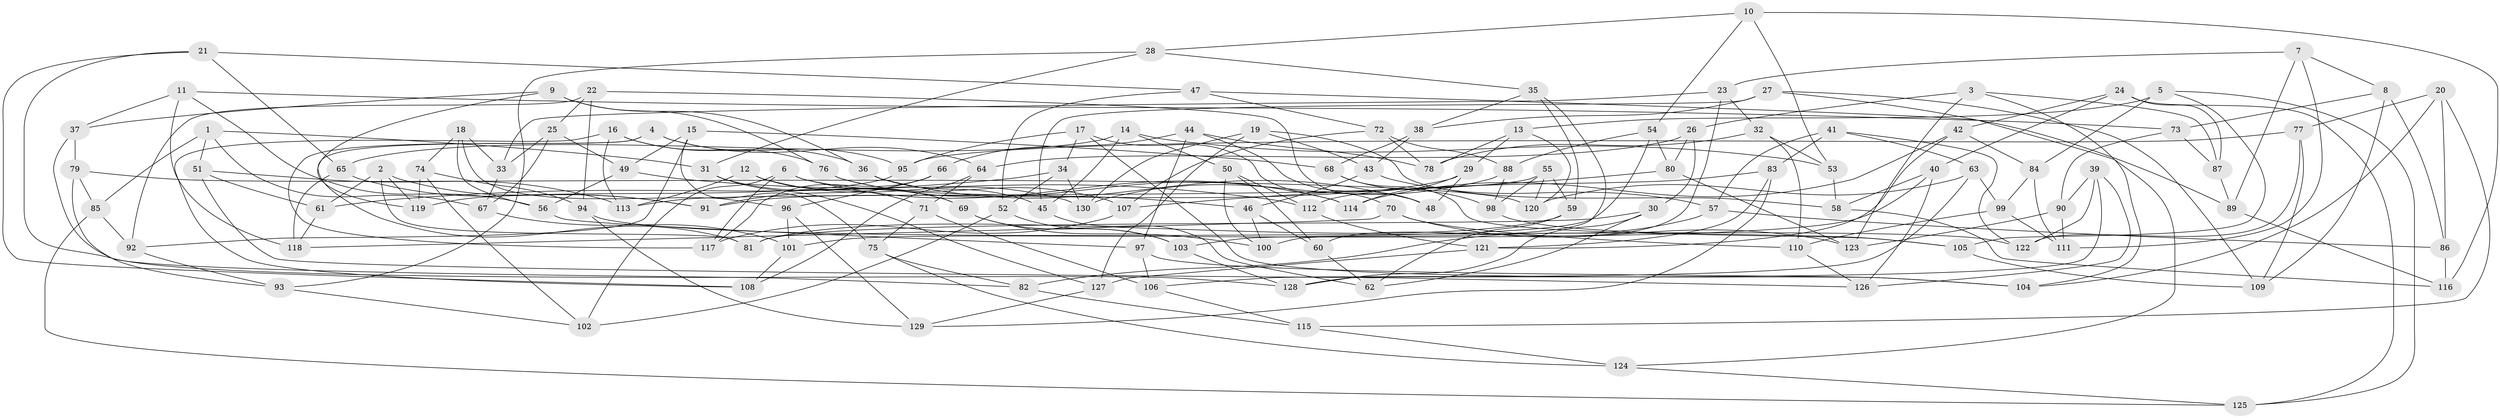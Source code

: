 // coarse degree distribution, {3: 0.07692307692307693, 4: 0.5384615384615384, 13: 0.038461538461538464, 5: 0.07692307692307693, 7: 0.019230769230769232, 6: 0.07692307692307693, 10: 0.07692307692307693, 9: 0.019230769230769232, 8: 0.057692307692307696, 12: 0.019230769230769232}
// Generated by graph-tools (version 1.1) at 2025/01/03/04/25 22:01:28]
// undirected, 130 vertices, 260 edges
graph export_dot {
graph [start="1"]
  node [color=gray90,style=filled];
  1;
  2;
  3;
  4;
  5;
  6;
  7;
  8;
  9;
  10;
  11;
  12;
  13;
  14;
  15;
  16;
  17;
  18;
  19;
  20;
  21;
  22;
  23;
  24;
  25;
  26;
  27;
  28;
  29;
  30;
  31;
  32;
  33;
  34;
  35;
  36;
  37;
  38;
  39;
  40;
  41;
  42;
  43;
  44;
  45;
  46;
  47;
  48;
  49;
  50;
  51;
  52;
  53;
  54;
  55;
  56;
  57;
  58;
  59;
  60;
  61;
  62;
  63;
  64;
  65;
  66;
  67;
  68;
  69;
  70;
  71;
  72;
  73;
  74;
  75;
  76;
  77;
  78;
  79;
  80;
  81;
  82;
  83;
  84;
  85;
  86;
  87;
  88;
  89;
  90;
  91;
  92;
  93;
  94;
  95;
  96;
  97;
  98;
  99;
  100;
  101;
  102;
  103;
  104;
  105;
  106;
  107;
  108;
  109;
  110;
  111;
  112;
  113;
  114;
  115;
  116;
  117;
  118;
  119;
  120;
  121;
  122;
  123;
  124;
  125;
  126;
  127;
  128;
  129;
  130;
  1 -- 67;
  1 -- 85;
  1 -- 31;
  1 -- 51;
  2 -- 91;
  2 -- 119;
  2 -- 61;
  2 -- 81;
  3 -- 123;
  3 -- 26;
  3 -- 87;
  3 -- 104;
  4 -- 117;
  4 -- 95;
  4 -- 81;
  4 -- 64;
  5 -- 125;
  5 -- 13;
  5 -- 105;
  5 -- 84;
  6 -- 117;
  6 -- 114;
  6 -- 46;
  6 -- 102;
  7 -- 23;
  7 -- 89;
  7 -- 111;
  7 -- 8;
  8 -- 109;
  8 -- 86;
  8 -- 73;
  9 -- 119;
  9 -- 36;
  9 -- 37;
  9 -- 76;
  10 -- 28;
  10 -- 53;
  10 -- 116;
  10 -- 54;
  11 -- 56;
  11 -- 118;
  11 -- 37;
  11 -- 73;
  12 -- 130;
  12 -- 71;
  12 -- 113;
  12 -- 69;
  13 -- 78;
  13 -- 120;
  13 -- 29;
  14 -- 50;
  14 -- 53;
  14 -- 45;
  14 -- 65;
  15 -- 68;
  15 -- 92;
  15 -- 49;
  15 -- 75;
  16 -- 36;
  16 -- 108;
  16 -- 76;
  16 -- 113;
  17 -- 34;
  17 -- 70;
  17 -- 104;
  17 -- 95;
  18 -- 96;
  18 -- 56;
  18 -- 33;
  18 -- 74;
  19 -- 127;
  19 -- 58;
  19 -- 43;
  19 -- 130;
  20 -- 86;
  20 -- 115;
  20 -- 104;
  20 -- 77;
  21 -- 128;
  21 -- 65;
  21 -- 108;
  21 -- 47;
  22 -- 92;
  22 -- 25;
  22 -- 94;
  22 -- 48;
  23 -- 60;
  23 -- 32;
  23 -- 33;
  24 -- 125;
  24 -- 87;
  24 -- 42;
  24 -- 40;
  25 -- 49;
  25 -- 67;
  25 -- 33;
  26 -- 30;
  26 -- 80;
  26 -- 64;
  27 -- 45;
  27 -- 109;
  27 -- 38;
  27 -- 124;
  28 -- 31;
  28 -- 93;
  28 -- 35;
  29 -- 114;
  29 -- 48;
  29 -- 91;
  30 -- 81;
  30 -- 62;
  30 -- 128;
  31 -- 127;
  31 -- 69;
  32 -- 110;
  32 -- 53;
  32 -- 78;
  33 -- 67;
  34 -- 52;
  34 -- 61;
  34 -- 130;
  35 -- 38;
  35 -- 100;
  35 -- 59;
  36 -- 45;
  36 -- 48;
  37 -- 79;
  37 -- 82;
  38 -- 43;
  38 -- 68;
  39 -- 128;
  39 -- 126;
  39 -- 90;
  39 -- 122;
  40 -- 58;
  40 -- 101;
  40 -- 126;
  41 -- 63;
  41 -- 122;
  41 -- 83;
  41 -- 57;
  42 -- 114;
  42 -- 84;
  42 -- 121;
  43 -- 46;
  43 -- 57;
  44 -- 97;
  44 -- 66;
  44 -- 48;
  44 -- 78;
  45 -- 62;
  46 -- 100;
  46 -- 60;
  47 -- 72;
  47 -- 52;
  47 -- 89;
  49 -- 112;
  49 -- 56;
  50 -- 60;
  50 -- 112;
  50 -- 100;
  51 -- 61;
  51 -- 113;
  51 -- 126;
  52 -- 102;
  52 -- 103;
  53 -- 58;
  54 -- 88;
  54 -- 80;
  54 -- 103;
  55 -- 113;
  55 -- 120;
  55 -- 98;
  55 -- 59;
  56 -- 97;
  57 -- 86;
  57 -- 82;
  58 -- 116;
  59 -- 62;
  59 -- 81;
  60 -- 62;
  61 -- 118;
  63 -- 106;
  63 -- 120;
  63 -- 99;
  64 -- 71;
  64 -- 108;
  65 -- 118;
  65 -- 91;
  66 -- 96;
  66 -- 91;
  66 -- 117;
  67 -- 101;
  68 -- 105;
  68 -- 98;
  69 -- 103;
  69 -- 100;
  70 -- 118;
  70 -- 123;
  70 -- 110;
  71 -- 75;
  71 -- 106;
  72 -- 78;
  72 -- 88;
  72 -- 107;
  73 -- 90;
  73 -- 87;
  74 -- 102;
  74 -- 94;
  74 -- 119;
  75 -- 124;
  75 -- 82;
  76 -- 107;
  76 -- 114;
  77 -- 109;
  77 -- 122;
  77 -- 95;
  79 -- 93;
  79 -- 85;
  79 -- 120;
  80 -- 107;
  80 -- 123;
  82 -- 115;
  83 -- 112;
  83 -- 121;
  83 -- 129;
  84 -- 99;
  84 -- 111;
  85 -- 125;
  85 -- 92;
  86 -- 116;
  87 -- 89;
  88 -- 130;
  88 -- 98;
  89 -- 116;
  90 -- 111;
  90 -- 123;
  92 -- 93;
  93 -- 102;
  94 -- 122;
  94 -- 129;
  95 -- 119;
  96 -- 101;
  96 -- 129;
  97 -- 104;
  97 -- 106;
  98 -- 105;
  99 -- 110;
  99 -- 111;
  101 -- 108;
  103 -- 128;
  105 -- 109;
  106 -- 115;
  107 -- 117;
  110 -- 126;
  112 -- 121;
  115 -- 124;
  121 -- 127;
  124 -- 125;
  127 -- 129;
}

